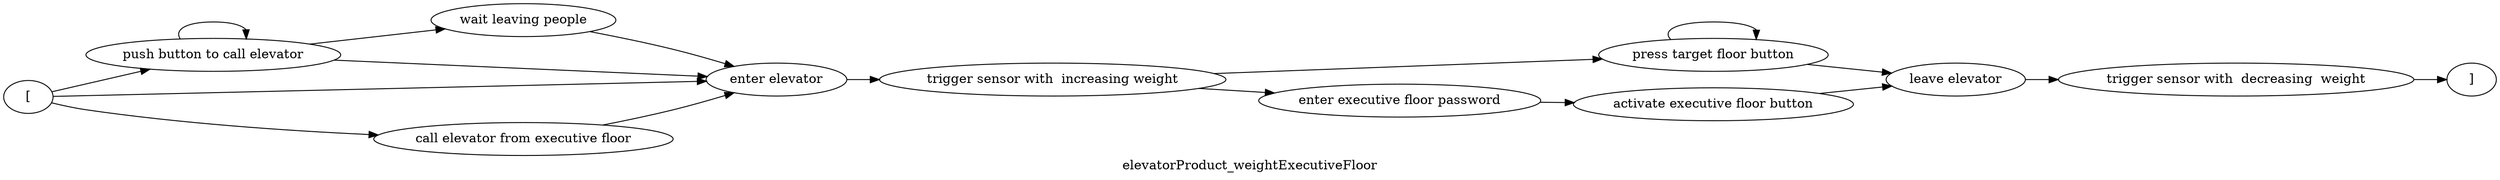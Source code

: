digraph G {
rankdir = LR
label = "elevatorProduct_weightExecutiveFloor";
esg3_vertex0 -> esg3_vertex4;
esg3_vertex5 -> esg3_vertex6;
esg3_vertex4 -> esg3_vertex2;
esg3_vertex2 -> esg3_vertex1;
esg3_vertex4 -> esg3_vertex1;
esg3_vertex0 -> esg3_vertex11;
esg3_vertex5 -> esg3_vertex5;
esg3_vertex4 -> esg3_vertex4;
esg3_vertex1 -> esg3_vertex7;
esg3_vertex7 -> esg3_vertex5;
esg3_vertex6 -> esg3_vertex8;
esg3_vertex8 -> esg3_vertex3;
esg3_vertex9 -> esg3_vertex10;
esg3_vertex7 -> esg3_vertex9;
esg3_vertex10 -> esg3_vertex6;
esg3_vertex11 -> esg3_vertex1;
esg3_vertex0 -> esg3_vertex1;
esg3_vertex0 [label = "["]
esg3_vertex4 [label = "push button to call elevator"]
esg3_vertex5 [label = "press target floor button"]
esg3_vertex6 [label = "leave elevator"]
esg3_vertex2 [label = "wait leaving people"]
esg3_vertex1 [label = "enter elevator"]
esg3_vertex11 [label = "call elevator from executive floor"]
esg3_vertex7 [label = "trigger sensor with  increasing weight"]
esg3_vertex8 [label = "trigger sensor with  decreasing  weight"]
esg3_vertex3 [label = "]"]
esg3_vertex9 [label = "enter executive floor password"]
esg3_vertex10 [label = "activate executive floor button"]
}
